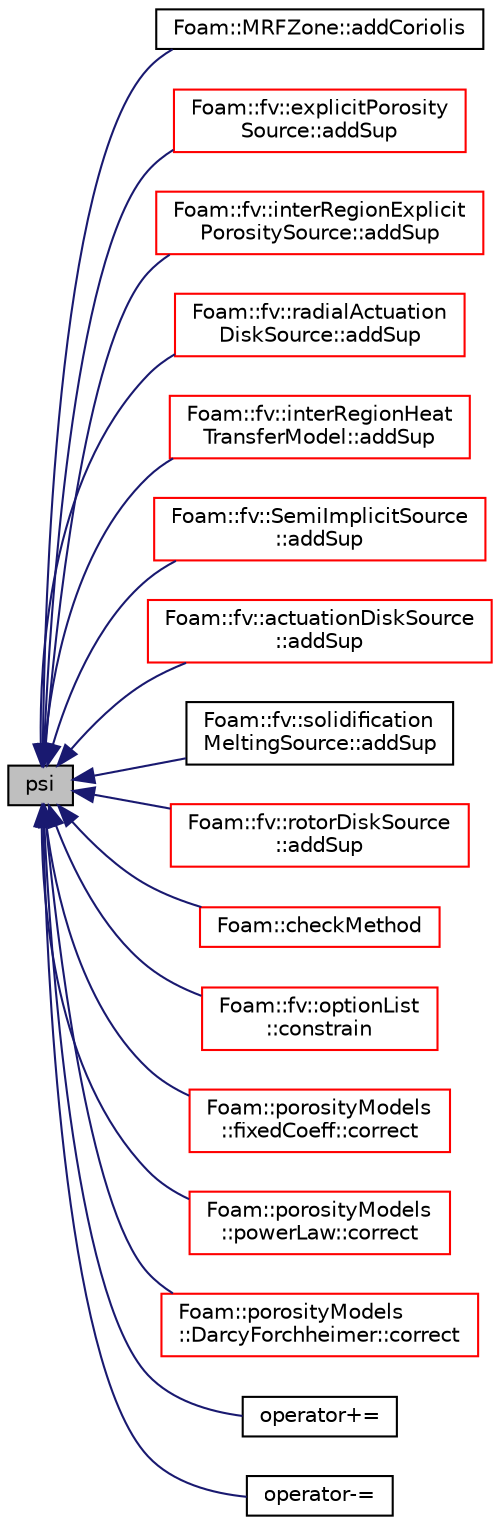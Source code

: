 digraph "psi"
{
  bgcolor="transparent";
  edge [fontname="Helvetica",fontsize="10",labelfontname="Helvetica",labelfontsize="10"];
  node [fontname="Helvetica",fontsize="10",shape=record];
  rankdir="LR";
  Node1 [label="psi",height=0.2,width=0.4,color="black", fillcolor="grey75", style="filled", fontcolor="black"];
  Node1 -> Node2 [dir="back",color="midnightblue",fontsize="10",style="solid",fontname="Helvetica"];
  Node2 [label="Foam::MRFZone::addCoriolis",height=0.2,width=0.4,color="black",URL="$a01541.html#a86980972294a711d8cdce8b61d336987",tooltip="Add the Coriolis force contribution to the momentum equation. "];
  Node1 -> Node3 [dir="back",color="midnightblue",fontsize="10",style="solid",fontname="Helvetica"];
  Node3 [label="Foam::fv::explicitPorosity\lSource::addSup",height=0.2,width=0.4,color="red",URL="$a00685.html#a921ab0aacd899760d7f4a2ec0b0241bd",tooltip="Add implicit contribution to momentum equation. "];
  Node1 -> Node4 [dir="back",color="midnightblue",fontsize="10",style="solid",fontname="Helvetica"];
  Node4 [label="Foam::fv::interRegionExplicit\lPorositySource::addSup",height=0.2,width=0.4,color="red",URL="$a01162.html#a921ab0aacd899760d7f4a2ec0b0241bd",tooltip="Vector. "];
  Node1 -> Node5 [dir="back",color="midnightblue",fontsize="10",style="solid",fontname="Helvetica"];
  Node5 [label="Foam::fv::radialActuation\lDiskSource::addSup",height=0.2,width=0.4,color="red",URL="$a02058.html#a921ab0aacd899760d7f4a2ec0b0241bd",tooltip="Source term to momentum equation. "];
  Node1 -> Node6 [dir="back",color="midnightblue",fontsize="10",style="solid",fontname="Helvetica"];
  Node6 [label="Foam::fv::interRegionHeat\lTransferModel::addSup",height=0.2,width=0.4,color="red",URL="$a01163.html#a9c3a3fc9e70c143a42b667f4c9485ec3",tooltip="Source term to energy equation. "];
  Node1 -> Node7 [dir="back",color="midnightblue",fontsize="10",style="solid",fontname="Helvetica"];
  Node7 [label="Foam::fv::SemiImplicitSource\l::addSup",height=0.2,width=0.4,color="red",URL="$a02272.html#a1ee48a8055fa0cf69ffb5ed424c93bb5",tooltip="Add explicit contribution to equation. "];
  Node1 -> Node8 [dir="back",color="midnightblue",fontsize="10",style="solid",fontname="Helvetica"];
  Node8 [label="Foam::fv::actuationDiskSource\l::addSup",height=0.2,width=0.4,color="red",URL="$a00019.html#a921ab0aacd899760d7f4a2ec0b0241bd",tooltip="Source term to momentum equation. "];
  Node1 -> Node9 [dir="back",color="midnightblue",fontsize="10",style="solid",fontname="Helvetica"];
  Node9 [label="Foam::fv::solidification\lMeltingSource::addSup",height=0.2,width=0.4,color="black",URL="$a02371.html#a921ab0aacd899760d7f4a2ec0b0241bd",tooltip="Add implicit contribution to momentum equation. "];
  Node1 -> Node10 [dir="back",color="midnightblue",fontsize="10",style="solid",fontname="Helvetica"];
  Node10 [label="Foam::fv::rotorDiskSource\l::addSup",height=0.2,width=0.4,color="red",URL="$a02220.html#a921ab0aacd899760d7f4a2ec0b0241bd",tooltip="Source term to momentum equation. "];
  Node1 -> Node11 [dir="back",color="midnightblue",fontsize="10",style="solid",fontname="Helvetica"];
  Node11 [label="Foam::checkMethod",height=0.2,width=0.4,color="red",URL="$a10733.html#a656fbda275eb1aaf53a9b1df97a5743c"];
  Node1 -> Node12 [dir="back",color="midnightblue",fontsize="10",style="solid",fontname="Helvetica"];
  Node12 [label="Foam::fv::optionList\l::constrain",height=0.2,width=0.4,color="red",URL="$a01717.html#ab41c286bca1d06f1df7ae33c4f45b1bd",tooltip="Apply constraints to equation. "];
  Node1 -> Node13 [dir="back",color="midnightblue",fontsize="10",style="solid",fontname="Helvetica"];
  Node13 [label="Foam::porosityModels\l::fixedCoeff::correct",height=0.2,width=0.4,color="red",URL="$a00816.html#a47cb3ff4420829a0903b6987468bc9bd",tooltip="Add resistance. "];
  Node1 -> Node14 [dir="back",color="midnightblue",fontsize="10",style="solid",fontname="Helvetica"];
  Node14 [label="Foam::porosityModels\l::powerLaw::correct",height=0.2,width=0.4,color="red",URL="$a01946.html#a47cb3ff4420829a0903b6987468bc9bd",tooltip="Add resistance. "];
  Node1 -> Node15 [dir="back",color="midnightblue",fontsize="10",style="solid",fontname="Helvetica"];
  Node15 [label="Foam::porosityModels\l::DarcyForchheimer::correct",height=0.2,width=0.4,color="red",URL="$a00500.html#a47cb3ff4420829a0903b6987468bc9bd",tooltip="Add resistance. "];
  Node1 -> Node16 [dir="back",color="midnightblue",fontsize="10",style="solid",fontname="Helvetica"];
  Node16 [label="operator+=",height=0.2,width=0.4,color="black",URL="$a00875.html#a068ac5b673ee8cfe221d58322608e929"];
  Node1 -> Node17 [dir="back",color="midnightblue",fontsize="10",style="solid",fontname="Helvetica"];
  Node17 [label="operator-=",height=0.2,width=0.4,color="black",URL="$a00875.html#aa5a9389392a6933ee13349ad831be9b3"];
}
